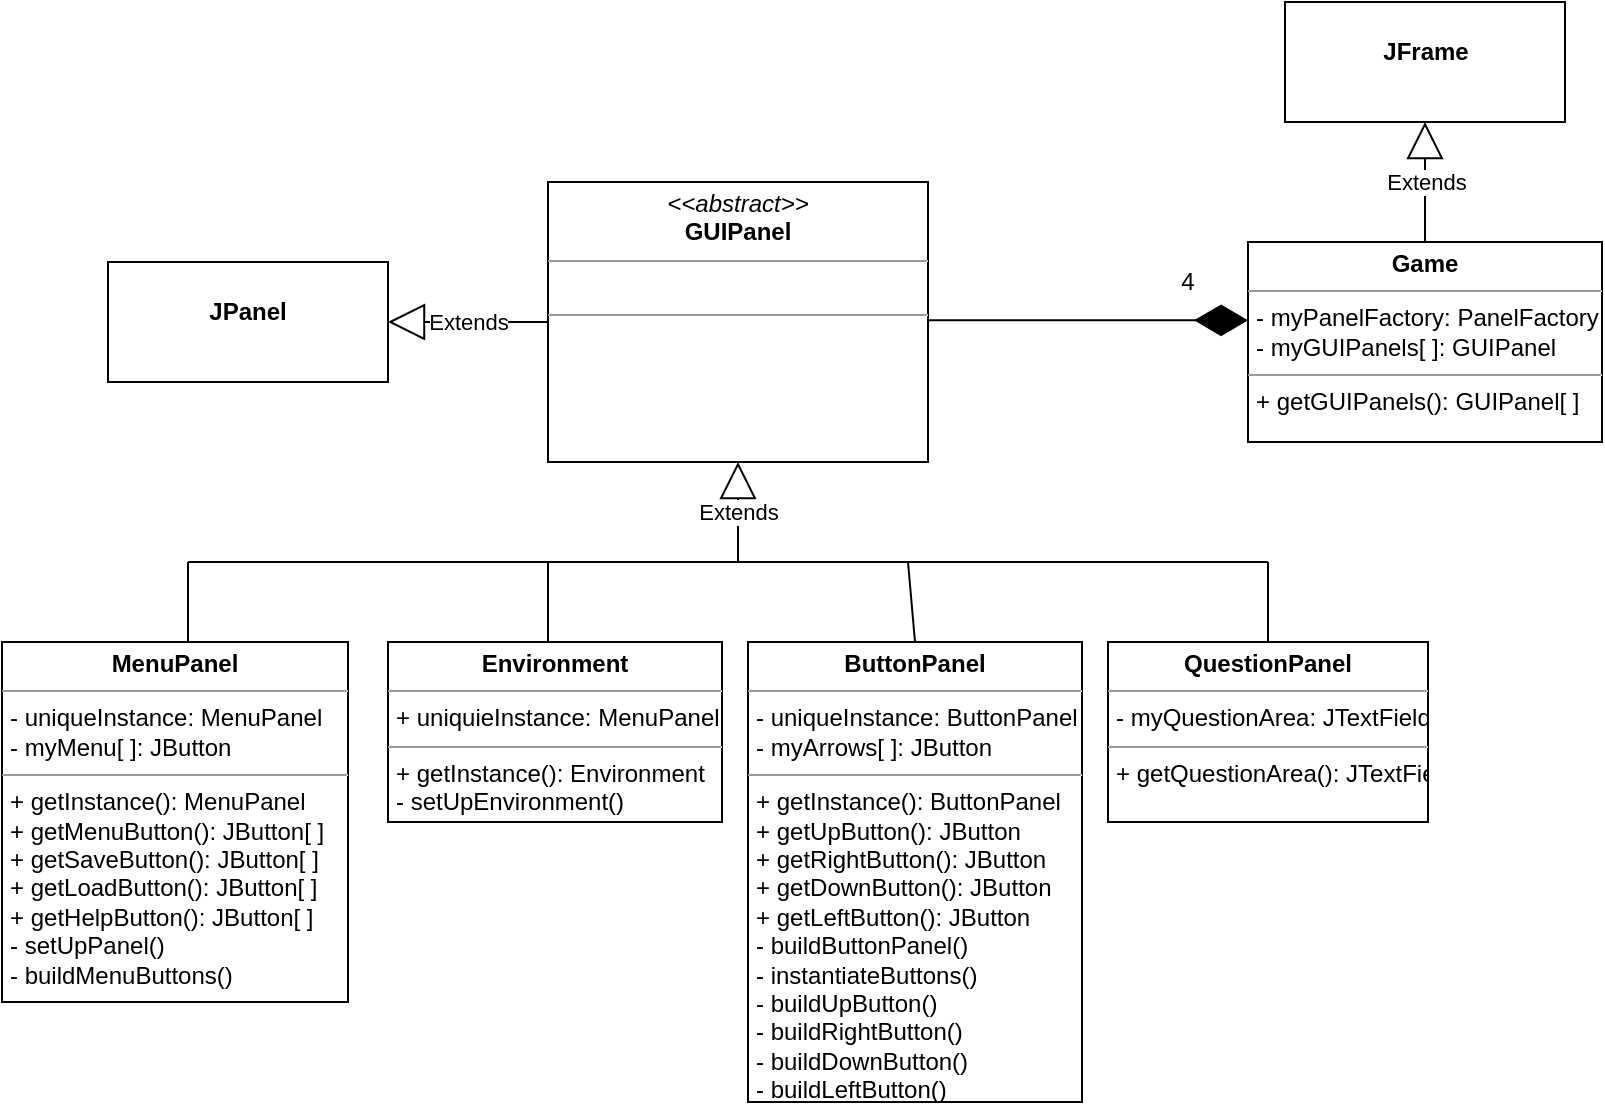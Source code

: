 <mxfile version="14.6.13" type="github">
  <diagram id="C5RBs43oDa-KdzZeNtuy" name="Page-1">
    <mxGraphModel dx="1346" dy="1162" grid="1" gridSize="10" guides="1" tooltips="1" connect="1" arrows="1" fold="1" page="1" pageScale="1" pageWidth="827" pageHeight="1169" math="0" shadow="0">
      <root>
        <mxCell id="WIyWlLk6GJQsqaUBKTNV-0" />
        <mxCell id="WIyWlLk6GJQsqaUBKTNV-1" parent="WIyWlLk6GJQsqaUBKTNV-0" />
        <mxCell id="btEMubfJMQzDjWzsL3hs-0" value="&lt;p style=&quot;margin: 0px ; margin-top: 4px ; text-align: center&quot;&gt;&lt;i&gt;&amp;lt;&amp;lt;abstract&amp;gt;&amp;gt;&lt;/i&gt;&lt;br&gt;&lt;b&gt;GUIPanel&lt;/b&gt;&lt;/p&gt;&lt;hr size=&quot;1&quot;&gt;&lt;p style=&quot;margin: 0px ; margin-left: 4px&quot;&gt;&lt;br&gt;&lt;/p&gt;&lt;hr size=&quot;1&quot;&gt;&lt;p style=&quot;margin: 0px ; margin-left: 4px&quot;&gt;&lt;br&gt;&lt;/p&gt;" style="verticalAlign=top;align=left;overflow=fill;fontSize=12;fontFamily=Helvetica;html=1;" parent="WIyWlLk6GJQsqaUBKTNV-1" vertex="1">
          <mxGeometry x="273" y="360" width="190" height="140" as="geometry" />
        </mxCell>
        <mxCell id="7n_-vRpYmNQ27YF9gRPF-0" value="&lt;p style=&quot;margin: 0px ; margin-top: 4px ; text-align: center&quot;&gt;&lt;br&gt;&lt;b&gt;JPanel&lt;/b&gt;&lt;/p&gt;" style="verticalAlign=top;align=left;overflow=fill;fontSize=12;fontFamily=Helvetica;html=1;" parent="WIyWlLk6GJQsqaUBKTNV-1" vertex="1">
          <mxGeometry x="53" y="400" width="140" height="60" as="geometry" />
        </mxCell>
        <mxCell id="7n_-vRpYmNQ27YF9gRPF-2" value="&lt;p style=&quot;margin: 0px ; margin-top: 4px ; text-align: center&quot;&gt;&lt;b&gt;MenuPanel&lt;/b&gt;&lt;/p&gt;&lt;hr size=&quot;1&quot;&gt;&lt;p style=&quot;margin: 0px ; margin-left: 4px&quot;&gt;- uniqueInstance: MenuPanel&lt;/p&gt;&lt;p style=&quot;margin: 0px ; margin-left: 4px&quot;&gt;- myMenu[ ]: JButton&lt;/p&gt;&lt;hr size=&quot;1&quot;&gt;&lt;p style=&quot;margin: 0px ; margin-left: 4px&quot;&gt;+ getInstance(): MenuPanel&lt;/p&gt;&lt;p style=&quot;margin: 0px ; margin-left: 4px&quot;&gt;+ getMenuButton(): JButton[ ]&lt;/p&gt;&lt;p style=&quot;margin: 0px ; margin-left: 4px&quot;&gt;+ getSaveButton(): JButton[ ]&lt;/p&gt;&lt;p style=&quot;margin: 0px ; margin-left: 4px&quot;&gt;+ getLoadButton(): JButton[ ]&lt;/p&gt;&lt;p style=&quot;margin: 0px ; margin-left: 4px&quot;&gt;+ getHelpButton(): JButton[ ]&lt;/p&gt;&lt;p style=&quot;margin: 0px ; margin-left: 4px&quot;&gt;- setUpPanel()&lt;/p&gt;&lt;p style=&quot;margin: 0px ; margin-left: 4px&quot;&gt;- buildMenuButtons()&lt;/p&gt;" style="verticalAlign=top;align=left;overflow=fill;fontSize=12;fontFamily=Helvetica;html=1;" parent="WIyWlLk6GJQsqaUBKTNV-1" vertex="1">
          <mxGeometry y="590" width="173" height="180" as="geometry" />
        </mxCell>
        <mxCell id="7n_-vRpYmNQ27YF9gRPF-3" value="&lt;p style=&quot;margin: 0px ; margin-top: 4px ; text-align: center&quot;&gt;&lt;b&gt;Environment&lt;/b&gt;&lt;/p&gt;&lt;hr size=&quot;1&quot;&gt;&lt;p style=&quot;margin: 0px ; margin-left: 4px&quot;&gt;+ uniquieInstance: MenuPanel&lt;/p&gt;&lt;hr size=&quot;1&quot;&gt;&lt;p style=&quot;margin: 0px ; margin-left: 4px&quot;&gt;+ getInstance(): Environment&lt;/p&gt;&lt;p style=&quot;margin: 0px ; margin-left: 4px&quot;&gt;- setUpEnvironment()&lt;/p&gt;" style="verticalAlign=top;align=left;overflow=fill;fontSize=12;fontFamily=Helvetica;html=1;" parent="WIyWlLk6GJQsqaUBKTNV-1" vertex="1">
          <mxGeometry x="193" y="590" width="167" height="90" as="geometry" />
        </mxCell>
        <mxCell id="7n_-vRpYmNQ27YF9gRPF-4" value="&lt;p style=&quot;margin: 0px ; margin-top: 4px ; text-align: center&quot;&gt;&lt;b&gt;ButtonPanel&lt;/b&gt;&lt;/p&gt;&lt;hr size=&quot;1&quot;&gt;&lt;p style=&quot;margin: 0px ; margin-left: 4px&quot;&gt;- uniqueInstance: ButtonPanel&lt;/p&gt;&lt;p style=&quot;margin: 0px ; margin-left: 4px&quot;&gt;- myArrows[ ]: JButton&lt;/p&gt;&lt;hr size=&quot;1&quot;&gt;&lt;p style=&quot;margin: 0px ; margin-left: 4px&quot;&gt;+ getInstance(): ButtonPanel&lt;/p&gt;&lt;p style=&quot;margin: 0px ; margin-left: 4px&quot;&gt;+ getUpButton(): JButton&lt;/p&gt;&lt;p style=&quot;margin: 0px ; margin-left: 4px&quot;&gt;+ getRightButton(): JButton&lt;br&gt;&lt;/p&gt;&lt;p style=&quot;margin: 0px ; margin-left: 4px&quot;&gt;+ getDownButton(): JButton&lt;br&gt;&lt;/p&gt;&lt;p style=&quot;margin: 0px ; margin-left: 4px&quot;&gt;+ getLeftButton(): JButton&lt;br&gt;&lt;/p&gt;&lt;p style=&quot;margin: 0px ; margin-left: 4px&quot;&gt;- buildButtonPanel()&lt;/p&gt;&lt;p style=&quot;margin: 0px ; margin-left: 4px&quot;&gt;- instantiateButtons()&lt;/p&gt;&lt;p style=&quot;margin: 0px ; margin-left: 4px&quot;&gt;- buildUpButton()&lt;/p&gt;&lt;p style=&quot;margin: 0px ; margin-left: 4px&quot;&gt;- buildRightButton()&lt;br&gt;&lt;/p&gt;&lt;p style=&quot;margin: 0px ; margin-left: 4px&quot;&gt;- buildDownButton()&lt;br&gt;&lt;/p&gt;&lt;p style=&quot;margin: 0px ; margin-left: 4px&quot;&gt;- buildLeftButton()&lt;br&gt;&lt;/p&gt;" style="verticalAlign=top;align=left;overflow=fill;fontSize=12;fontFamily=Helvetica;html=1;" parent="WIyWlLk6GJQsqaUBKTNV-1" vertex="1">
          <mxGeometry x="373" y="590" width="167" height="230" as="geometry" />
        </mxCell>
        <mxCell id="7n_-vRpYmNQ27YF9gRPF-5" value="&lt;p style=&quot;margin: 0px ; margin-top: 4px ; text-align: center&quot;&gt;&lt;b&gt;QuestionPanel&lt;/b&gt;&lt;/p&gt;&lt;hr size=&quot;1&quot;&gt;&lt;p style=&quot;margin: 0px ; margin-left: 4px&quot;&gt;- myQuestionArea: JTextField&lt;/p&gt;&lt;hr size=&quot;1&quot;&gt;&lt;p style=&quot;margin: 0px ; margin-left: 4px&quot;&gt;+ getQuestionArea(): JTextField&lt;/p&gt;" style="verticalAlign=top;align=left;overflow=fill;fontSize=12;fontFamily=Helvetica;html=1;" parent="WIyWlLk6GJQsqaUBKTNV-1" vertex="1">
          <mxGeometry x="553" y="590" width="160" height="90" as="geometry" />
        </mxCell>
        <mxCell id="7n_-vRpYmNQ27YF9gRPF-6" value="Extends" style="endArrow=block;endSize=16;endFill=0;html=1;entryX=0.5;entryY=1;entryDx=0;entryDy=0;" parent="WIyWlLk6GJQsqaUBKTNV-1" target="btEMubfJMQzDjWzsL3hs-0" edge="1">
          <mxGeometry width="160" relative="1" as="geometry">
            <mxPoint x="368" y="550" as="sourcePoint" />
            <mxPoint x="448" y="550" as="targetPoint" />
            <Array as="points">
              <mxPoint x="368" y="550" />
            </Array>
          </mxGeometry>
        </mxCell>
        <mxCell id="7n_-vRpYmNQ27YF9gRPF-8" value="" style="endArrow=none;html=1;" parent="WIyWlLk6GJQsqaUBKTNV-1" edge="1">
          <mxGeometry width="50" height="50" relative="1" as="geometry">
            <mxPoint x="93" y="590" as="sourcePoint" />
            <mxPoint x="93" y="550" as="targetPoint" />
          </mxGeometry>
        </mxCell>
        <mxCell id="7n_-vRpYmNQ27YF9gRPF-9" value="" style="endArrow=none;html=1;" parent="WIyWlLk6GJQsqaUBKTNV-1" edge="1">
          <mxGeometry width="50" height="50" relative="1" as="geometry">
            <mxPoint x="93" y="550" as="sourcePoint" />
            <mxPoint x="373" y="550" as="targetPoint" />
            <Array as="points" />
          </mxGeometry>
        </mxCell>
        <mxCell id="7n_-vRpYmNQ27YF9gRPF-10" value="" style="endArrow=none;html=1;" parent="WIyWlLk6GJQsqaUBKTNV-1" edge="1">
          <mxGeometry width="50" height="50" relative="1" as="geometry">
            <mxPoint x="273" y="590" as="sourcePoint" />
            <mxPoint x="273" y="550" as="targetPoint" />
          </mxGeometry>
        </mxCell>
        <mxCell id="7n_-vRpYmNQ27YF9gRPF-11" value="" style="endArrow=none;html=1;" parent="WIyWlLk6GJQsqaUBKTNV-1" edge="1">
          <mxGeometry width="50" height="50" relative="1" as="geometry">
            <mxPoint x="633" y="590" as="sourcePoint" />
            <mxPoint x="633" y="550" as="targetPoint" />
          </mxGeometry>
        </mxCell>
        <mxCell id="7n_-vRpYmNQ27YF9gRPF-12" value="" style="endArrow=none;html=1;" parent="WIyWlLk6GJQsqaUBKTNV-1" edge="1">
          <mxGeometry width="50" height="50" relative="1" as="geometry">
            <mxPoint x="633" y="550" as="sourcePoint" />
            <mxPoint x="373" y="550" as="targetPoint" />
          </mxGeometry>
        </mxCell>
        <mxCell id="7n_-vRpYmNQ27YF9gRPF-13" value="" style="endArrow=none;html=1;exitX=0.5;exitY=0;exitDx=0;exitDy=0;" parent="WIyWlLk6GJQsqaUBKTNV-1" source="7n_-vRpYmNQ27YF9gRPF-4" edge="1">
          <mxGeometry width="50" height="50" relative="1" as="geometry">
            <mxPoint x="383" y="500" as="sourcePoint" />
            <mxPoint x="453" y="550" as="targetPoint" />
          </mxGeometry>
        </mxCell>
        <mxCell id="7n_-vRpYmNQ27YF9gRPF-15" value="&lt;p style=&quot;margin: 0px ; margin-top: 4px ; text-align: center&quot;&gt;&lt;b&gt;Game&lt;/b&gt;&lt;/p&gt;&lt;hr size=&quot;1&quot;&gt;&lt;p style=&quot;margin: 0px ; margin-left: 4px&quot;&gt;- myPanelFactory: PanelFactory&lt;/p&gt;&lt;p style=&quot;margin: 0px ; margin-left: 4px&quot;&gt;- myGUIPanels[ ]: GUIPanel&lt;/p&gt;&lt;hr size=&quot;1&quot;&gt;&lt;p style=&quot;margin: 0px ; margin-left: 4px&quot;&gt;&lt;span&gt;+ getGUIPanels(): GUIPanel[ ]&lt;/span&gt;&lt;br&gt;&lt;/p&gt;" style="verticalAlign=top;align=left;overflow=fill;fontSize=12;fontFamily=Helvetica;html=1;" parent="WIyWlLk6GJQsqaUBKTNV-1" vertex="1">
          <mxGeometry x="623" y="390" width="177" height="100" as="geometry" />
        </mxCell>
        <mxCell id="7n_-vRpYmNQ27YF9gRPF-16" value="&lt;p style=&quot;margin: 0px ; margin-top: 4px ; text-align: center&quot;&gt;&lt;br&gt;&lt;b&gt;JFrame&lt;/b&gt;&lt;/p&gt;" style="verticalAlign=top;align=left;overflow=fill;fontSize=12;fontFamily=Helvetica;html=1;" parent="WIyWlLk6GJQsqaUBKTNV-1" vertex="1">
          <mxGeometry x="641.5" y="270" width="140" height="60" as="geometry" />
        </mxCell>
        <mxCell id="7n_-vRpYmNQ27YF9gRPF-17" value="" style="endArrow=diamondThin;endFill=1;endSize=24;html=1;" parent="WIyWlLk6GJQsqaUBKTNV-1" edge="1">
          <mxGeometry width="160" relative="1" as="geometry">
            <mxPoint x="463" y="429.17" as="sourcePoint" />
            <mxPoint x="623" y="429.17" as="targetPoint" />
          </mxGeometry>
        </mxCell>
        <mxCell id="7n_-vRpYmNQ27YF9gRPF-18" value="4" style="text;html=1;strokeColor=none;fillColor=none;align=center;verticalAlign=middle;whiteSpace=wrap;rounded=0;" parent="WIyWlLk6GJQsqaUBKTNV-1" vertex="1">
          <mxGeometry x="573" y="400" width="40" height="20" as="geometry" />
        </mxCell>
        <mxCell id="7n_-vRpYmNQ27YF9gRPF-20" value="Extends" style="endArrow=block;endSize=16;endFill=0;html=1;exitX=0.5;exitY=0;exitDx=0;exitDy=0;entryX=0.5;entryY=1;entryDx=0;entryDy=0;" parent="WIyWlLk6GJQsqaUBKTNV-1" source="7n_-vRpYmNQ27YF9gRPF-15" target="7n_-vRpYmNQ27YF9gRPF-16" edge="1">
          <mxGeometry width="160" relative="1" as="geometry">
            <mxPoint x="533" y="340" as="sourcePoint" />
            <mxPoint x="693" y="340" as="targetPoint" />
          </mxGeometry>
        </mxCell>
        <mxCell id="7n_-vRpYmNQ27YF9gRPF-21" value="Extends" style="endArrow=block;endSize=16;endFill=0;html=1;exitX=0;exitY=0.5;exitDx=0;exitDy=0;entryX=1;entryY=0.5;entryDx=0;entryDy=0;" parent="WIyWlLk6GJQsqaUBKTNV-1" source="btEMubfJMQzDjWzsL3hs-0" target="7n_-vRpYmNQ27YF9gRPF-0" edge="1">
          <mxGeometry width="160" relative="1" as="geometry">
            <mxPoint x="320" y="480" as="sourcePoint" />
            <mxPoint x="480" y="480" as="targetPoint" />
          </mxGeometry>
        </mxCell>
      </root>
    </mxGraphModel>
  </diagram>
</mxfile>

